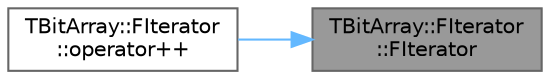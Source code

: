 digraph "TBitArray::FIterator::FIterator"
{
 // INTERACTIVE_SVG=YES
 // LATEX_PDF_SIZE
  bgcolor="transparent";
  edge [fontname=Helvetica,fontsize=10,labelfontname=Helvetica,labelfontsize=10];
  node [fontname=Helvetica,fontsize=10,shape=box,height=0.2,width=0.4];
  rankdir="RL";
  Node1 [id="Node000001",label="TBitArray::FIterator\l::FIterator",height=0.2,width=0.4,color="gray40", fillcolor="grey60", style="filled", fontcolor="black",tooltip=" "];
  Node1 -> Node2 [id="edge1_Node000001_Node000002",dir="back",color="steelblue1",style="solid",tooltip=" "];
  Node2 [id="Node000002",label="TBitArray::FIterator\l::operator++",height=0.2,width=0.4,color="grey40", fillcolor="white", style="filled",URL="$d6/dcb/classTBitArray_1_1FIterator.html#a168cda9c653cf155135b281d7e172822",tooltip=" "];
}
